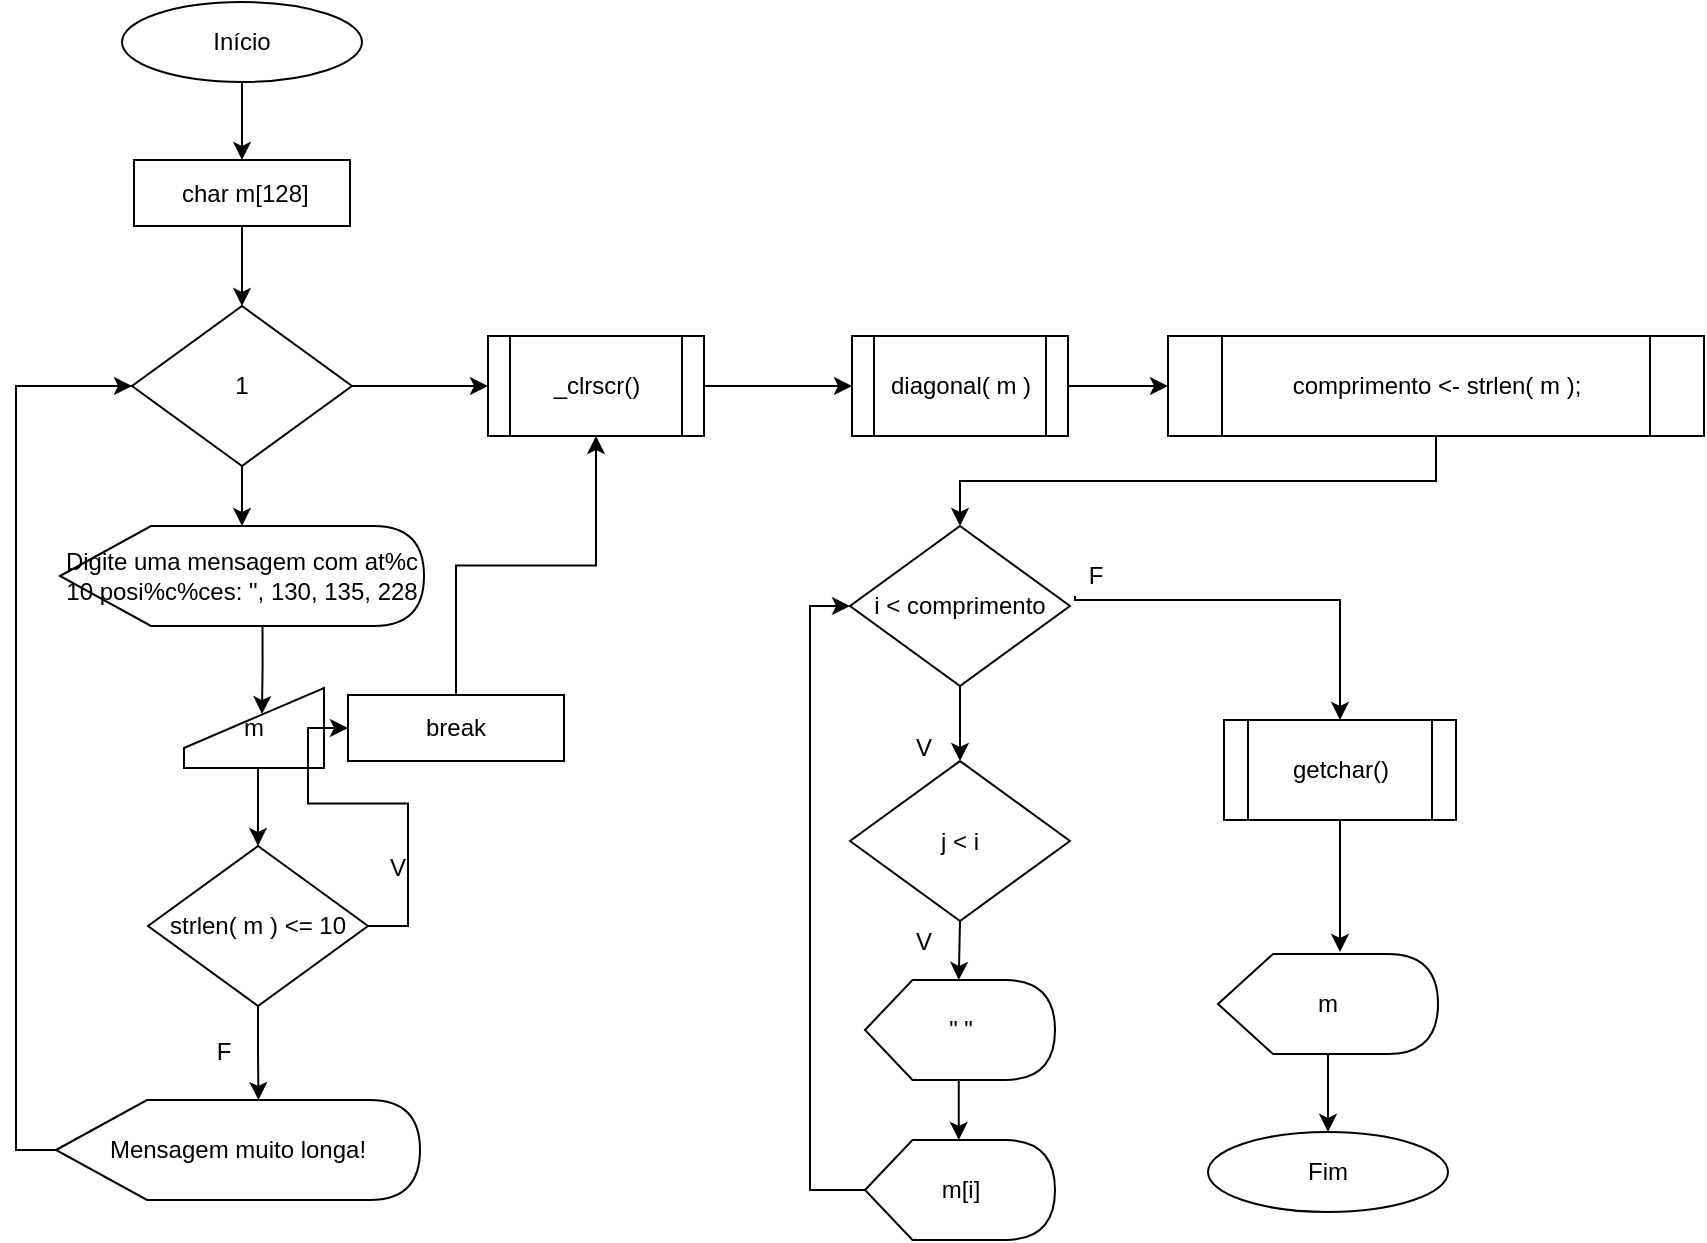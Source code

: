<mxfile version="22.1.7" type="device">
  <diagram id="eR1Zb5RVLTV1uuEW3yPG" name="Page-1">
    <mxGraphModel dx="1120" dy="2828" grid="1" gridSize="10" guides="1" tooltips="1" connect="1" arrows="1" fold="1" page="1" pageScale="1" pageWidth="827" pageHeight="1169" math="0" shadow="0">
      <root>
        <mxCell id="0" />
        <mxCell id="1" parent="0" />
        <mxCell id="NN8kFv3UxyB4Z3Qv7Q7P-32" style="edgeStyle=orthogonalEdgeStyle;rounded=0;orthogonalLoop=1;jettySize=auto;html=1;exitX=1;exitY=0.5;exitDx=0;exitDy=0;entryX=0.5;entryY=0;entryDx=0;entryDy=0;" parent="1" edge="1">
          <mxGeometry relative="1" as="geometry">
            <mxPoint x="560" y="400" as="sourcePoint" />
          </mxGeometry>
        </mxCell>
        <mxCell id="NN8kFv3UxyB4Z3Qv7Q7P-39" style="edgeStyle=orthogonalEdgeStyle;rounded=0;orthogonalLoop=1;jettySize=auto;html=1;exitX=0;exitY=0.5;exitDx=0;exitDy=0;entryX=0;entryY=0;entryDx=40;entryDy=0;entryPerimeter=0;" parent="1" edge="1">
          <mxGeometry relative="1" as="geometry">
            <mxPoint x="480" y="400" as="sourcePoint" />
          </mxGeometry>
        </mxCell>
        <mxCell id="NN8kFv3UxyB4Z3Qv7Q7P-33" style="edgeStyle=orthogonalEdgeStyle;rounded=0;orthogonalLoop=1;jettySize=auto;html=1;exitX=1;exitY=0.5;exitDx=0;exitDy=0;" parent="1" edge="1">
          <mxGeometry relative="1" as="geometry">
            <mxPoint x="640" y="480" as="sourcePoint" />
          </mxGeometry>
        </mxCell>
        <mxCell id="NN8kFv3UxyB4Z3Qv7Q7P-38" style="edgeStyle=orthogonalEdgeStyle;rounded=0;orthogonalLoop=1;jettySize=auto;html=1;exitX=0;exitY=0.5;exitDx=0;exitDy=0;entryX=0;entryY=0;entryDx=40;entryDy=0;entryPerimeter=0;" parent="1" edge="1">
          <mxGeometry relative="1" as="geometry">
            <mxPoint x="560" y="480" as="sourcePoint" />
          </mxGeometry>
        </mxCell>
        <mxCell id="NN8kFv3UxyB4Z3Qv7Q7P-37" style="edgeStyle=orthogonalEdgeStyle;rounded=0;orthogonalLoop=1;jettySize=auto;html=1;exitX=0;exitY=0.5;exitDx=0;exitDy=0;entryX=0;entryY=0;entryDx=40;entryDy=0;entryPerimeter=0;" parent="1" edge="1">
          <mxGeometry relative="1" as="geometry">
            <mxPoint x="640" y="560" as="sourcePoint" />
          </mxGeometry>
        </mxCell>
        <mxCell id="NN8kFv3UxyB4Z3Qv7Q7P-41" style="edgeStyle=orthogonalEdgeStyle;rounded=0;orthogonalLoop=1;jettySize=auto;html=1;exitX=1;exitY=0.5;exitDx=0;exitDy=0;entryX=0;entryY=0;entryDx=40;entryDy=0;entryPerimeter=0;" parent="1" edge="1">
          <mxGeometry relative="1" as="geometry">
            <mxPoint x="720" y="560" as="sourcePoint" />
          </mxGeometry>
        </mxCell>
        <mxCell id="sSCpmMaVxi6PYTEObbiI-27" style="edgeStyle=orthogonalEdgeStyle;rounded=0;orthogonalLoop=1;jettySize=auto;html=1;exitX=1;exitY=0.5;exitDx=0;exitDy=0;entryX=0;entryY=0.5;entryDx=0;entryDy=0;" parent="1" edge="1">
          <mxGeometry relative="1" as="geometry">
            <Array as="points">
              <mxPoint x="220" y="600" />
              <mxPoint x="220" y="750" />
              <mxPoint x="40" y="750" />
              <mxPoint x="40" y="320" />
            </Array>
            <mxPoint x="100" y="320" as="targetPoint" />
          </mxGeometry>
        </mxCell>
        <mxCell id="lwcZz6v842X9FkbV30nD-5" style="edgeStyle=orthogonalEdgeStyle;rounded=0;orthogonalLoop=1;jettySize=auto;html=1;exitX=0.5;exitY=1;exitDx=0;exitDy=0;entryX=0.5;entryY=0;entryDx=0;entryDy=0;" parent="1" source="lwcZz6v842X9FkbV30nD-1" target="lwcZz6v842X9FkbV30nD-3" edge="1">
          <mxGeometry relative="1" as="geometry" />
        </mxCell>
        <mxCell id="lwcZz6v842X9FkbV30nD-1" value="Início" style="ellipse;whiteSpace=wrap;html=1;" parent="1" vertex="1">
          <mxGeometry x="247" y="-2119" width="120" height="40" as="geometry" />
        </mxCell>
        <mxCell id="Av98COTsaaubC5mDqvNm-6" style="edgeStyle=orthogonalEdgeStyle;rounded=0;orthogonalLoop=1;jettySize=auto;html=1;exitX=0.5;exitY=1;exitDx=0;exitDy=0;entryX=0.5;entryY=0;entryDx=0;entryDy=0;" parent="1" source="lwcZz6v842X9FkbV30nD-3" edge="1">
          <mxGeometry relative="1" as="geometry">
            <mxPoint x="307" y="-1967" as="targetPoint" />
          </mxGeometry>
        </mxCell>
        <mxCell id="lwcZz6v842X9FkbV30nD-3" value="&amp;nbsp;char m[128]" style="rounded=0;whiteSpace=wrap;html=1;" parent="1" vertex="1">
          <mxGeometry x="253" y="-2040" width="108" height="33" as="geometry" />
        </mxCell>
        <mxCell id="MsfZBzDuk0k6L2z1ZalZ-11" style="edgeStyle=orthogonalEdgeStyle;rounded=0;orthogonalLoop=1;jettySize=auto;html=1;exitX=1;exitY=0.5;exitDx=0;exitDy=0;entryX=0;entryY=0.5;entryDx=0;entryDy=0;" parent="1" source="NFvZZmDYg6qZ6bP0rbpK-45" target="NFvZZmDYg6qZ6bP0rbpK-83" edge="1">
          <mxGeometry relative="1" as="geometry" />
        </mxCell>
        <mxCell id="NFvZZmDYg6qZ6bP0rbpK-45" value="1" style="rhombus;whiteSpace=wrap;html=1;" parent="1" vertex="1">
          <mxGeometry x="252" y="-1967" width="110" height="80" as="geometry" />
        </mxCell>
        <mxCell id="MsfZBzDuk0k6L2z1ZalZ-5" style="edgeStyle=orthogonalEdgeStyle;rounded=0;orthogonalLoop=1;jettySize=auto;html=1;exitX=0.5;exitY=1;exitDx=0;exitDy=0;entryX=0.5;entryY=0;entryDx=0;entryDy=0;" parent="1" source="NFvZZmDYg6qZ6bP0rbpK-49" target="MsfZBzDuk0k6L2z1ZalZ-3" edge="1">
          <mxGeometry relative="1" as="geometry" />
        </mxCell>
        <mxCell id="NFvZZmDYg6qZ6bP0rbpK-49" value="m" style="shape=manualInput;whiteSpace=wrap;html=1;" parent="1" vertex="1">
          <mxGeometry x="278" y="-1776" width="70" height="40" as="geometry" />
        </mxCell>
        <mxCell id="NFvZZmDYg6qZ6bP0rbpK-52" value="V" style="text;html=1;strokeColor=none;fillColor=none;align=center;verticalAlign=middle;whiteSpace=wrap;rounded=0;" parent="1" vertex="1">
          <mxGeometry x="370" y="-1696" width="30" height="20" as="geometry" />
        </mxCell>
        <mxCell id="NFvZZmDYg6qZ6bP0rbpK-53" value="Fim" style="ellipse;whiteSpace=wrap;html=1;" parent="1" vertex="1">
          <mxGeometry x="790" y="-1554" width="120" height="40" as="geometry" />
        </mxCell>
        <mxCell id="NFvZZmDYg6qZ6bP0rbpK-91" style="edgeStyle=orthogonalEdgeStyle;rounded=0;orthogonalLoop=1;jettySize=auto;html=1;exitX=1;exitY=0.5;exitDx=0;exitDy=0;entryX=0;entryY=0.5;entryDx=0;entryDy=0;" parent="1" source="NFvZZmDYg6qZ6bP0rbpK-83" target="NFvZZmDYg6qZ6bP0rbpK-89" edge="1">
          <mxGeometry relative="1" as="geometry" />
        </mxCell>
        <mxCell id="NFvZZmDYg6qZ6bP0rbpK-83" value="_clrscr()" style="shape=process;whiteSpace=wrap;html=1;backgroundOutline=1;" parent="1" vertex="1">
          <mxGeometry x="430" y="-1952" width="108" height="50" as="geometry" />
        </mxCell>
        <mxCell id="86jDhIVq_OTV3EQXJfQ4-21" style="edgeStyle=orthogonalEdgeStyle;rounded=0;orthogonalLoop=1;jettySize=auto;html=1;exitX=1;exitY=0.5;exitDx=0;exitDy=0;entryX=0;entryY=0.5;entryDx=0;entryDy=0;" edge="1" parent="1" source="NFvZZmDYg6qZ6bP0rbpK-89" target="86jDhIVq_OTV3EQXJfQ4-20">
          <mxGeometry relative="1" as="geometry" />
        </mxCell>
        <mxCell id="NFvZZmDYg6qZ6bP0rbpK-89" value="diagonal( m )" style="shape=process;whiteSpace=wrap;html=1;backgroundOutline=1;" parent="1" vertex="1">
          <mxGeometry x="612" y="-1952" width="108" height="50" as="geometry" />
        </mxCell>
        <mxCell id="NFvZZmDYg6qZ6bP0rbpK-95" value="F" style="text;html=1;strokeColor=none;fillColor=none;align=center;verticalAlign=middle;whiteSpace=wrap;rounded=0;" parent="1" vertex="1">
          <mxGeometry x="278" y="-1604" width="40" height="20" as="geometry" />
        </mxCell>
        <mxCell id="MsfZBzDuk0k6L2z1ZalZ-16" style="edgeStyle=orthogonalEdgeStyle;rounded=0;orthogonalLoop=1;jettySize=auto;html=1;exitX=0;exitY=0;exitDx=56.25;exitDy=50;exitPerimeter=0;entryX=0.5;entryY=0;entryDx=0;entryDy=0;" parent="1" source="NFvZZmDYg6qZ6bP0rbpK-99" target="NFvZZmDYg6qZ6bP0rbpK-53" edge="1">
          <mxGeometry relative="1" as="geometry" />
        </mxCell>
        <mxCell id="NFvZZmDYg6qZ6bP0rbpK-99" value="m" style="shape=display;whiteSpace=wrap;html=1;" parent="1" vertex="1">
          <mxGeometry x="795" y="-1643" width="110" height="50" as="geometry" />
        </mxCell>
        <mxCell id="MsfZBzDuk0k6L2z1ZalZ-1" value="" style="edgeStyle=orthogonalEdgeStyle;rounded=0;orthogonalLoop=1;jettySize=auto;html=1;exitX=0.5;exitY=1;exitDx=0;exitDy=0;" parent="1" source="NFvZZmDYg6qZ6bP0rbpK-45" target="NFvZZmDYg6qZ6bP0rbpK-47" edge="1">
          <mxGeometry relative="1" as="geometry">
            <mxPoint x="307" y="-1700" as="targetPoint" />
            <mxPoint x="307" y="-1887" as="sourcePoint" />
          </mxGeometry>
        </mxCell>
        <mxCell id="NFvZZmDYg6qZ6bP0rbpK-47" value="Digite uma mensagem com at%c 10 posi%c%ces: &quot;, 130, 135, 228" style="shape=display;whiteSpace=wrap;html=1;" parent="1" vertex="1">
          <mxGeometry x="216" y="-1857" width="182" height="50" as="geometry" />
        </mxCell>
        <mxCell id="MsfZBzDuk0k6L2z1ZalZ-2" style="edgeStyle=orthogonalEdgeStyle;rounded=0;orthogonalLoop=1;jettySize=auto;html=1;exitX=0;exitY=0;exitDx=101.25;exitDy=50;exitPerimeter=0;entryX=0.557;entryY=0.325;entryDx=0;entryDy=0;entryPerimeter=0;" parent="1" source="NFvZZmDYg6qZ6bP0rbpK-47" target="NFvZZmDYg6qZ6bP0rbpK-49" edge="1">
          <mxGeometry relative="1" as="geometry" />
        </mxCell>
        <mxCell id="MsfZBzDuk0k6L2z1ZalZ-22" style="edgeStyle=orthogonalEdgeStyle;rounded=0;orthogonalLoop=1;jettySize=auto;html=1;exitX=1;exitY=0.5;exitDx=0;exitDy=0;entryX=0;entryY=0.5;entryDx=0;entryDy=0;" parent="1" source="MsfZBzDuk0k6L2z1ZalZ-3" target="MsfZBzDuk0k6L2z1ZalZ-21" edge="1">
          <mxGeometry relative="1" as="geometry" />
        </mxCell>
        <mxCell id="MsfZBzDuk0k6L2z1ZalZ-3" value="strlen( m ) &amp;lt;= 10" style="rhombus;whiteSpace=wrap;html=1;" parent="1" vertex="1">
          <mxGeometry x="260" y="-1697" width="110" height="80" as="geometry" />
        </mxCell>
        <mxCell id="MsfZBzDuk0k6L2z1ZalZ-10" style="edgeStyle=orthogonalEdgeStyle;rounded=0;orthogonalLoop=1;jettySize=auto;html=1;exitX=0;exitY=0.5;exitDx=0;exitDy=0;exitPerimeter=0;entryX=0;entryY=0.5;entryDx=0;entryDy=0;" parent="1" source="MsfZBzDuk0k6L2z1ZalZ-6" target="NFvZZmDYg6qZ6bP0rbpK-45" edge="1">
          <mxGeometry relative="1" as="geometry" />
        </mxCell>
        <mxCell id="MsfZBzDuk0k6L2z1ZalZ-6" value="Mensagem muito longa!" style="shape=display;whiteSpace=wrap;html=1;" parent="1" vertex="1">
          <mxGeometry x="214" y="-1570" width="182" height="50" as="geometry" />
        </mxCell>
        <mxCell id="MsfZBzDuk0k6L2z1ZalZ-8" style="edgeStyle=orthogonalEdgeStyle;rounded=0;orthogonalLoop=1;jettySize=auto;html=1;exitX=0.5;exitY=1;exitDx=0;exitDy=0;entryX=0;entryY=0;entryDx=101.25;entryDy=0;entryPerimeter=0;" parent="1" source="MsfZBzDuk0k6L2z1ZalZ-3" target="MsfZBzDuk0k6L2z1ZalZ-6" edge="1">
          <mxGeometry relative="1" as="geometry" />
        </mxCell>
        <mxCell id="MsfZBzDuk0k6L2z1ZalZ-20" style="edgeStyle=orthogonalEdgeStyle;rounded=0;orthogonalLoop=1;jettySize=auto;html=1;exitX=0.5;exitY=1;exitDx=0;exitDy=0;" parent="1" source="MsfZBzDuk0k6L2z1ZalZ-17" edge="1">
          <mxGeometry relative="1" as="geometry">
            <mxPoint x="856" y="-1644" as="targetPoint" />
          </mxGeometry>
        </mxCell>
        <mxCell id="MsfZBzDuk0k6L2z1ZalZ-17" value="getchar()" style="shape=process;whiteSpace=wrap;html=1;backgroundOutline=1;" parent="1" vertex="1">
          <mxGeometry x="798" y="-1760" width="116" height="50" as="geometry" />
        </mxCell>
        <mxCell id="86jDhIVq_OTV3EQXJfQ4-2" style="edgeStyle=orthogonalEdgeStyle;rounded=0;orthogonalLoop=1;jettySize=auto;html=1;exitX=0.5;exitY=0;exitDx=0;exitDy=0;entryX=0.5;entryY=1;entryDx=0;entryDy=0;" edge="1" parent="1" source="MsfZBzDuk0k6L2z1ZalZ-21" target="NFvZZmDYg6qZ6bP0rbpK-83">
          <mxGeometry relative="1" as="geometry" />
        </mxCell>
        <mxCell id="MsfZBzDuk0k6L2z1ZalZ-21" value="break" style="rounded=0;whiteSpace=wrap;html=1;" parent="1" vertex="1">
          <mxGeometry x="360" y="-1772.5" width="108" height="33" as="geometry" />
        </mxCell>
        <mxCell id="86jDhIVq_OTV3EQXJfQ4-7" style="edgeStyle=orthogonalEdgeStyle;rounded=0;orthogonalLoop=1;jettySize=auto;html=1;exitX=0.5;exitY=1;exitDx=0;exitDy=0;" edge="1" parent="1" source="86jDhIVq_OTV3EQXJfQ4-3" target="86jDhIVq_OTV3EQXJfQ4-6">
          <mxGeometry relative="1" as="geometry" />
        </mxCell>
        <mxCell id="86jDhIVq_OTV3EQXJfQ4-3" value="i &amp;lt; comprimento" style="rhombus;whiteSpace=wrap;html=1;" vertex="1" parent="1">
          <mxGeometry x="611" y="-1857" width="110" height="80" as="geometry" />
        </mxCell>
        <mxCell id="86jDhIVq_OTV3EQXJfQ4-6" value="j &amp;lt; i" style="rhombus;whiteSpace=wrap;html=1;" vertex="1" parent="1">
          <mxGeometry x="611" y="-1739.5" width="110" height="80" as="geometry" />
        </mxCell>
        <mxCell id="86jDhIVq_OTV3EQXJfQ4-8" value="V" style="text;html=1;strokeColor=none;fillColor=none;align=center;verticalAlign=middle;whiteSpace=wrap;rounded=0;" vertex="1" parent="1">
          <mxGeometry x="633" y="-1659.5" width="30" height="20" as="geometry" />
        </mxCell>
        <mxCell id="86jDhIVq_OTV3EQXJfQ4-24" style="edgeStyle=orthogonalEdgeStyle;rounded=0;orthogonalLoop=1;jettySize=auto;html=1;exitX=0.25;exitY=1;exitDx=0;exitDy=0;entryX=0.5;entryY=0;entryDx=0;entryDy=0;" edge="1" parent="1" source="86jDhIVq_OTV3EQXJfQ4-9" target="MsfZBzDuk0k6L2z1ZalZ-17">
          <mxGeometry relative="1" as="geometry">
            <Array as="points">
              <mxPoint x="724" y="-1820" />
              <mxPoint x="856" y="-1820" />
            </Array>
          </mxGeometry>
        </mxCell>
        <mxCell id="86jDhIVq_OTV3EQXJfQ4-9" value="F" style="text;html=1;strokeColor=none;fillColor=none;align=center;verticalAlign=middle;whiteSpace=wrap;rounded=0;" vertex="1" parent="1">
          <mxGeometry x="713.5" y="-1842" width="40" height="20" as="geometry" />
        </mxCell>
        <mxCell id="86jDhIVq_OTV3EQXJfQ4-11" value="V" style="text;html=1;strokeColor=none;fillColor=none;align=center;verticalAlign=middle;whiteSpace=wrap;rounded=0;" vertex="1" parent="1">
          <mxGeometry x="633" y="-1756" width="30" height="20" as="geometry" />
        </mxCell>
        <mxCell id="86jDhIVq_OTV3EQXJfQ4-12" value="&quot; &quot;" style="shape=display;whiteSpace=wrap;html=1;" vertex="1" parent="1">
          <mxGeometry x="618.5" y="-1630" width="95" height="50" as="geometry" />
        </mxCell>
        <mxCell id="86jDhIVq_OTV3EQXJfQ4-18" style="edgeStyle=orthogonalEdgeStyle;rounded=0;orthogonalLoop=1;jettySize=auto;html=1;exitX=0;exitY=0.5;exitDx=0;exitDy=0;exitPerimeter=0;entryX=0;entryY=0.5;entryDx=0;entryDy=0;" edge="1" parent="1" source="86jDhIVq_OTV3EQXJfQ4-13" target="86jDhIVq_OTV3EQXJfQ4-3">
          <mxGeometry relative="1" as="geometry" />
        </mxCell>
        <mxCell id="86jDhIVq_OTV3EQXJfQ4-13" value="m[i]" style="shape=display;whiteSpace=wrap;html=1;" vertex="1" parent="1">
          <mxGeometry x="618.5" y="-1550" width="95" height="50" as="geometry" />
        </mxCell>
        <mxCell id="86jDhIVq_OTV3EQXJfQ4-14" style="edgeStyle=orthogonalEdgeStyle;rounded=0;orthogonalLoop=1;jettySize=auto;html=1;exitX=0.5;exitY=1;exitDx=0;exitDy=0;entryX=0;entryY=0;entryDx=46.875;entryDy=0;entryPerimeter=0;" edge="1" parent="1" source="86jDhIVq_OTV3EQXJfQ4-6" target="86jDhIVq_OTV3EQXJfQ4-12">
          <mxGeometry relative="1" as="geometry" />
        </mxCell>
        <mxCell id="86jDhIVq_OTV3EQXJfQ4-16" style="edgeStyle=orthogonalEdgeStyle;rounded=0;orthogonalLoop=1;jettySize=auto;html=1;exitX=0;exitY=0;exitDx=46.875;exitDy=50;exitPerimeter=0;entryX=0;entryY=0;entryDx=46.875;entryDy=0;entryPerimeter=0;" edge="1" parent="1" source="86jDhIVq_OTV3EQXJfQ4-12" target="86jDhIVq_OTV3EQXJfQ4-13">
          <mxGeometry relative="1" as="geometry" />
        </mxCell>
        <mxCell id="86jDhIVq_OTV3EQXJfQ4-22" style="edgeStyle=orthogonalEdgeStyle;rounded=0;orthogonalLoop=1;jettySize=auto;html=1;exitX=0.5;exitY=1;exitDx=0;exitDy=0;entryX=0.5;entryY=0;entryDx=0;entryDy=0;" edge="1" parent="1" source="86jDhIVq_OTV3EQXJfQ4-20" target="86jDhIVq_OTV3EQXJfQ4-3">
          <mxGeometry relative="1" as="geometry" />
        </mxCell>
        <mxCell id="86jDhIVq_OTV3EQXJfQ4-20" value="comprimento &amp;lt;- strlen( m );" style="shape=process;whiteSpace=wrap;html=1;backgroundOutline=1;" vertex="1" parent="1">
          <mxGeometry x="770" y="-1952" width="268" height="50" as="geometry" />
        </mxCell>
      </root>
    </mxGraphModel>
  </diagram>
</mxfile>
